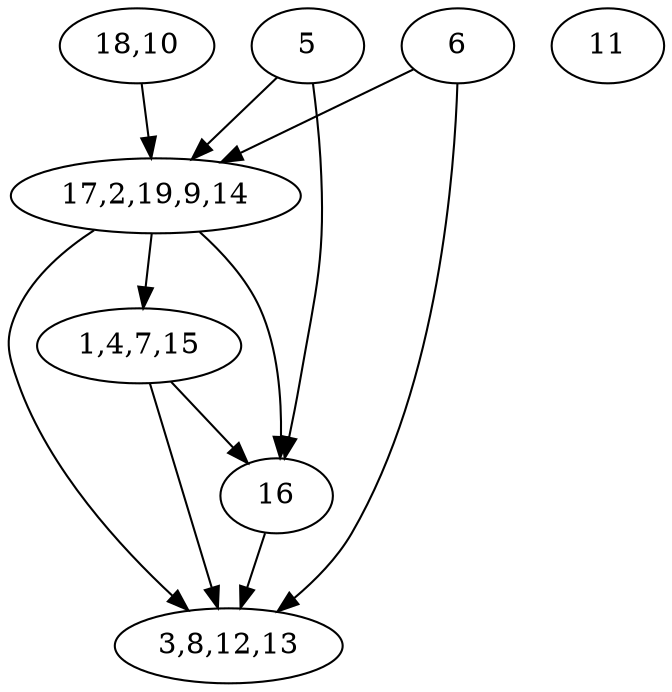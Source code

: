 digraph G {
"3,8,12,13";
"16";
"1,4,7,15";
"17,2,19,9,14";
"18,10";
"11";
"5";
"6";
"16" -> "3,8,12,13";
"1,4,7,15" -> "3,8,12,13";
"1,4,7,15" -> "16";
"17,2,19,9,14" -> "3,8,12,13";
"17,2,19,9,14" -> "16";
"17,2,19,9,14" -> "1,4,7,15";
"18,10" -> "17,2,19,9,14";
"5" -> "16";
"5" -> "17,2,19,9,14";
"6" -> "3,8,12,13";
"6" -> "17,2,19,9,14";
}